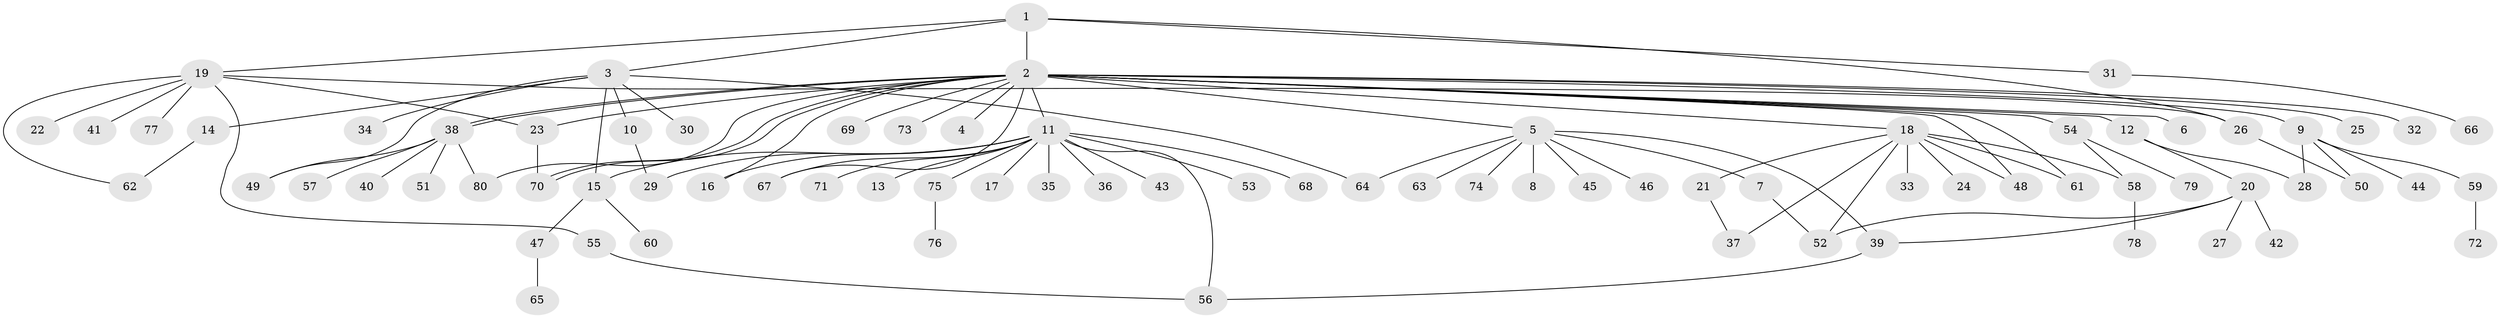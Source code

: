 // coarse degree distribution, {7: 0.03125, 9: 0.03125, 4: 0.125, 5: 0.0625, 2: 0.15625, 3: 0.125, 13: 0.03125, 6: 0.03125, 1: 0.40625}
// Generated by graph-tools (version 1.1) at 2025/50/03/04/25 22:50:29]
// undirected, 80 vertices, 103 edges
graph export_dot {
  node [color=gray90,style=filled];
  1;
  2;
  3;
  4;
  5;
  6;
  7;
  8;
  9;
  10;
  11;
  12;
  13;
  14;
  15;
  16;
  17;
  18;
  19;
  20;
  21;
  22;
  23;
  24;
  25;
  26;
  27;
  28;
  29;
  30;
  31;
  32;
  33;
  34;
  35;
  36;
  37;
  38;
  39;
  40;
  41;
  42;
  43;
  44;
  45;
  46;
  47;
  48;
  49;
  50;
  51;
  52;
  53;
  54;
  55;
  56;
  57;
  58;
  59;
  60;
  61;
  62;
  63;
  64;
  65;
  66;
  67;
  68;
  69;
  70;
  71;
  72;
  73;
  74;
  75;
  76;
  77;
  78;
  79;
  80;
  1 -- 2;
  1 -- 3;
  1 -- 19;
  1 -- 26;
  1 -- 31;
  2 -- 4;
  2 -- 5;
  2 -- 6;
  2 -- 9;
  2 -- 11;
  2 -- 12;
  2 -- 16;
  2 -- 18;
  2 -- 23;
  2 -- 25;
  2 -- 32;
  2 -- 38;
  2 -- 38;
  2 -- 48;
  2 -- 54;
  2 -- 61;
  2 -- 67;
  2 -- 69;
  2 -- 70;
  2 -- 70;
  2 -- 73;
  2 -- 80;
  3 -- 10;
  3 -- 14;
  3 -- 15;
  3 -- 30;
  3 -- 34;
  3 -- 49;
  3 -- 64;
  5 -- 7;
  5 -- 8;
  5 -- 39;
  5 -- 45;
  5 -- 46;
  5 -- 63;
  5 -- 64;
  5 -- 74;
  7 -- 52;
  9 -- 28;
  9 -- 44;
  9 -- 50;
  9 -- 59;
  10 -- 29;
  11 -- 13;
  11 -- 15;
  11 -- 16;
  11 -- 17;
  11 -- 29;
  11 -- 35;
  11 -- 36;
  11 -- 43;
  11 -- 53;
  11 -- 56;
  11 -- 67;
  11 -- 68;
  11 -- 71;
  11 -- 75;
  12 -- 20;
  12 -- 28;
  14 -- 62;
  15 -- 47;
  15 -- 60;
  18 -- 21;
  18 -- 24;
  18 -- 33;
  18 -- 37;
  18 -- 48;
  18 -- 52;
  18 -- 58;
  18 -- 61;
  19 -- 22;
  19 -- 23;
  19 -- 26;
  19 -- 41;
  19 -- 55;
  19 -- 62;
  19 -- 77;
  20 -- 27;
  20 -- 39;
  20 -- 42;
  20 -- 52;
  21 -- 37;
  23 -- 70;
  26 -- 50;
  31 -- 66;
  38 -- 40;
  38 -- 49;
  38 -- 51;
  38 -- 57;
  38 -- 80;
  39 -- 56;
  47 -- 65;
  54 -- 58;
  54 -- 79;
  55 -- 56;
  58 -- 78;
  59 -- 72;
  75 -- 76;
}
